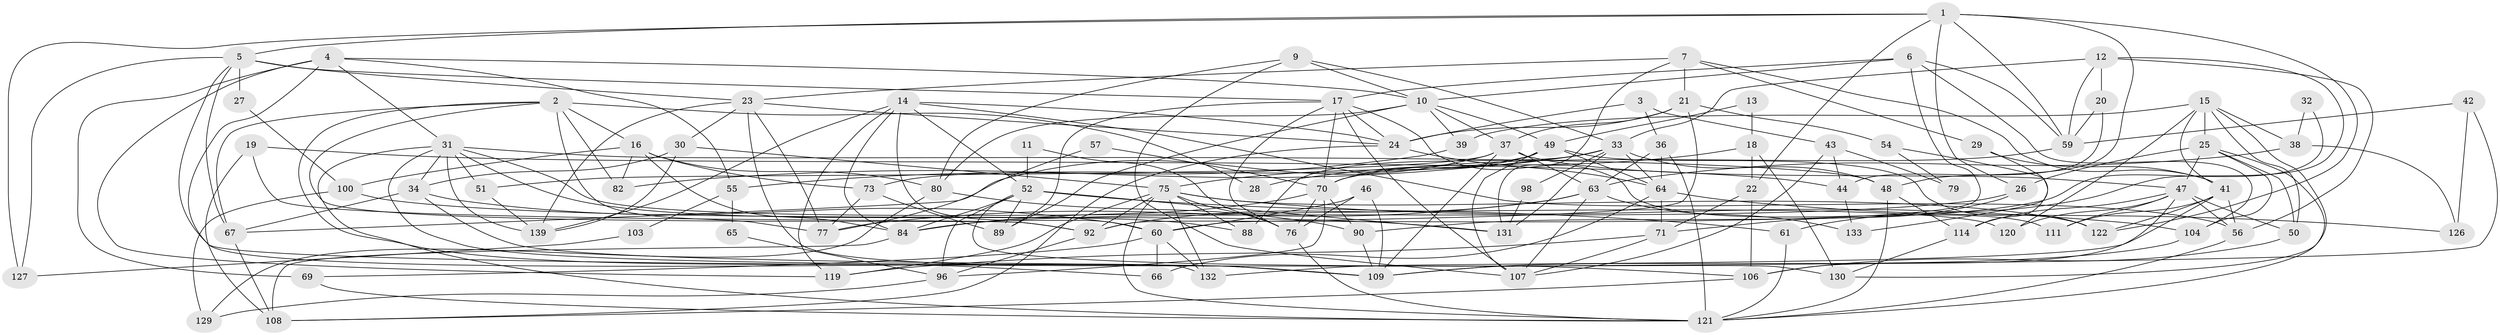 // Generated by graph-tools (version 1.1) at 2025/24/03/03/25 07:24:00]
// undirected, 98 vertices, 234 edges
graph export_dot {
graph [start="1"]
  node [color=gray90,style=filled];
  1 [super="+115"];
  2 [super="+102"];
  3;
  4 [super="+8"];
  5 [super="+128"];
  6 [super="+40"];
  7;
  9;
  10 [super="+91"];
  11;
  12 [super="+35"];
  13;
  14 [super="+101"];
  15;
  16 [super="+117"];
  17 [super="+45"];
  18 [super="+118"];
  19;
  20;
  21;
  22 [super="+134"];
  23 [super="+94"];
  24 [super="+112"];
  25 [super="+87"];
  26;
  27;
  28;
  29 [super="+137"];
  30 [super="+85"];
  31 [super="+136"];
  32;
  33 [super="+81"];
  34 [super="+58"];
  36;
  37 [super="+125"];
  38 [super="+78"];
  39;
  41 [super="+99"];
  42;
  43;
  44;
  46;
  47 [super="+53"];
  48;
  49 [super="+62"];
  50;
  51;
  52;
  54;
  55;
  56 [super="+135"];
  57;
  59 [super="+74"];
  60 [super="+72"];
  61;
  63 [super="+68"];
  64 [super="+86"];
  65;
  66;
  67;
  69;
  70 [super="+124"];
  71;
  73 [super="+83"];
  75 [super="+113"];
  76 [super="+93"];
  77 [super="+123"];
  79;
  80;
  82;
  84 [super="+105"];
  88 [super="+95"];
  89;
  90;
  92 [super="+97"];
  96;
  98;
  100;
  103;
  104;
  106;
  107 [super="+116"];
  108;
  109 [super="+110"];
  111;
  114 [super="+138"];
  119;
  120;
  121 [super="+140"];
  122;
  126;
  127;
  129;
  130;
  131;
  132;
  133;
  139;
  1 -- 48;
  1 -- 26;
  1 -- 127;
  1 -- 5;
  1 -- 122;
  1 -- 59;
  1 -- 22;
  2 -- 67;
  2 -- 28;
  2 -- 66;
  2 -- 82;
  2 -- 92;
  2 -- 77;
  2 -- 16;
  3 -- 36;
  3 -- 24;
  3 -- 43;
  4 -- 69;
  4 -- 119;
  4 -- 132;
  4 -- 10;
  4 -- 55;
  4 -- 31;
  5 -- 17;
  5 -- 27;
  5 -- 67;
  5 -- 23;
  5 -- 106;
  5 -- 127;
  6 -- 92;
  6 -- 10;
  6 -- 104;
  6 -- 17;
  6 -- 59;
  7 -- 21;
  7 -- 131;
  7 -- 41;
  7 -- 23;
  7 -- 29;
  9 -- 80;
  9 -- 33;
  9 -- 10;
  9 -- 107;
  10 -- 89;
  10 -- 80;
  10 -- 49;
  10 -- 39;
  10 -- 37;
  11 -- 76;
  11 -- 52;
  12 -- 61;
  12 -- 56;
  12 -- 33;
  12 -- 59;
  12 -- 20;
  13 -- 49;
  13 -- 18;
  14 -- 52;
  14 -- 84;
  14 -- 24;
  14 -- 119;
  14 -- 56;
  14 -- 139;
  14 -- 60;
  15 -- 130;
  15 -- 25;
  15 -- 39;
  15 -- 50;
  15 -- 120;
  15 -- 38;
  15 -- 41;
  16 -- 80;
  16 -- 84;
  16 -- 82;
  16 -- 100;
  16 -- 73;
  17 -- 107;
  17 -- 70;
  17 -- 24;
  17 -- 89;
  17 -- 76;
  17 -- 111;
  18 -- 130;
  18 -- 28;
  18 -- 22;
  19 -- 108;
  19 -- 44;
  19 -- 92;
  20 -- 59;
  20 -- 44;
  21 -- 60;
  21 -- 37;
  21 -- 24;
  21 -- 54;
  22 -- 106;
  22 -- 71;
  23 -- 30;
  23 -- 77;
  23 -- 109;
  23 -- 24;
  23 -- 139;
  24 -- 108;
  24 -- 64;
  25 -- 47;
  25 -- 104;
  25 -- 26;
  25 -- 50;
  25 -- 121;
  26 -- 71;
  26 -- 84;
  27 -- 100;
  29 -- 133;
  29 -- 41;
  30 -- 139;
  30 -- 34;
  30 -- 75;
  31 -- 51;
  31 -- 120;
  31 -- 48;
  31 -- 139;
  31 -- 34;
  31 -- 121;
  31 -- 109;
  31 -- 88;
  32 -- 90;
  32 -- 38;
  33 -- 75;
  33 -- 64;
  33 -- 88;
  33 -- 48;
  33 -- 82;
  33 -- 131;
  33 -- 98;
  34 -- 67;
  34 -- 60;
  34 -- 109;
  36 -- 64;
  36 -- 63;
  36 -- 121;
  37 -- 109;
  37 -- 67;
  37 -- 51;
  37 -- 47;
  37 -- 63;
  38 -- 126;
  38 -- 63;
  39 -- 55;
  41 -- 111;
  41 -- 132;
  41 -- 56;
  41 -- 122;
  42 -- 109;
  42 -- 126;
  42 -- 59;
  43 -- 44;
  43 -- 79;
  43 -- 107;
  44 -- 133;
  46 -- 109;
  46 -- 60;
  46 -- 76;
  47 -- 111;
  47 -- 106;
  47 -- 120;
  47 -- 50;
  47 -- 114 [weight=2];
  47 -- 56;
  48 -- 114;
  48 -- 121;
  49 -- 73;
  49 -- 107;
  49 -- 70;
  49 -- 64;
  49 -- 122;
  50 -- 106;
  51 -- 139;
  52 -- 61;
  52 -- 89;
  52 -- 96;
  52 -- 130;
  52 -- 131;
  52 -- 84;
  54 -- 79;
  54 -- 114;
  55 -- 65;
  55 -- 103;
  56 -- 121;
  57 -- 70;
  57 -- 77;
  59 -- 70;
  60 -- 132;
  60 -- 69;
  60 -- 66;
  61 -- 121;
  63 -- 77;
  63 -- 107;
  63 -- 92;
  63 -- 133;
  64 -- 126 [weight=2];
  64 -- 66;
  64 -- 71;
  65 -- 96;
  67 -- 108;
  69 -- 121;
  70 -- 90;
  70 -- 96;
  70 -- 84;
  70 -- 76;
  71 -- 119;
  71 -- 107;
  73 -- 77;
  73 -- 89;
  75 -- 121;
  75 -- 132;
  75 -- 76;
  75 -- 122;
  75 -- 119;
  75 -- 104;
  75 -- 92;
  75 -- 88;
  76 -- 121;
  80 -- 90;
  80 -- 129;
  84 -- 108;
  90 -- 109;
  92 -- 96;
  96 -- 129;
  98 -- 131;
  100 -- 129;
  100 -- 131;
  103 -- 127;
  104 -- 109;
  106 -- 108;
  114 -- 130;
}
